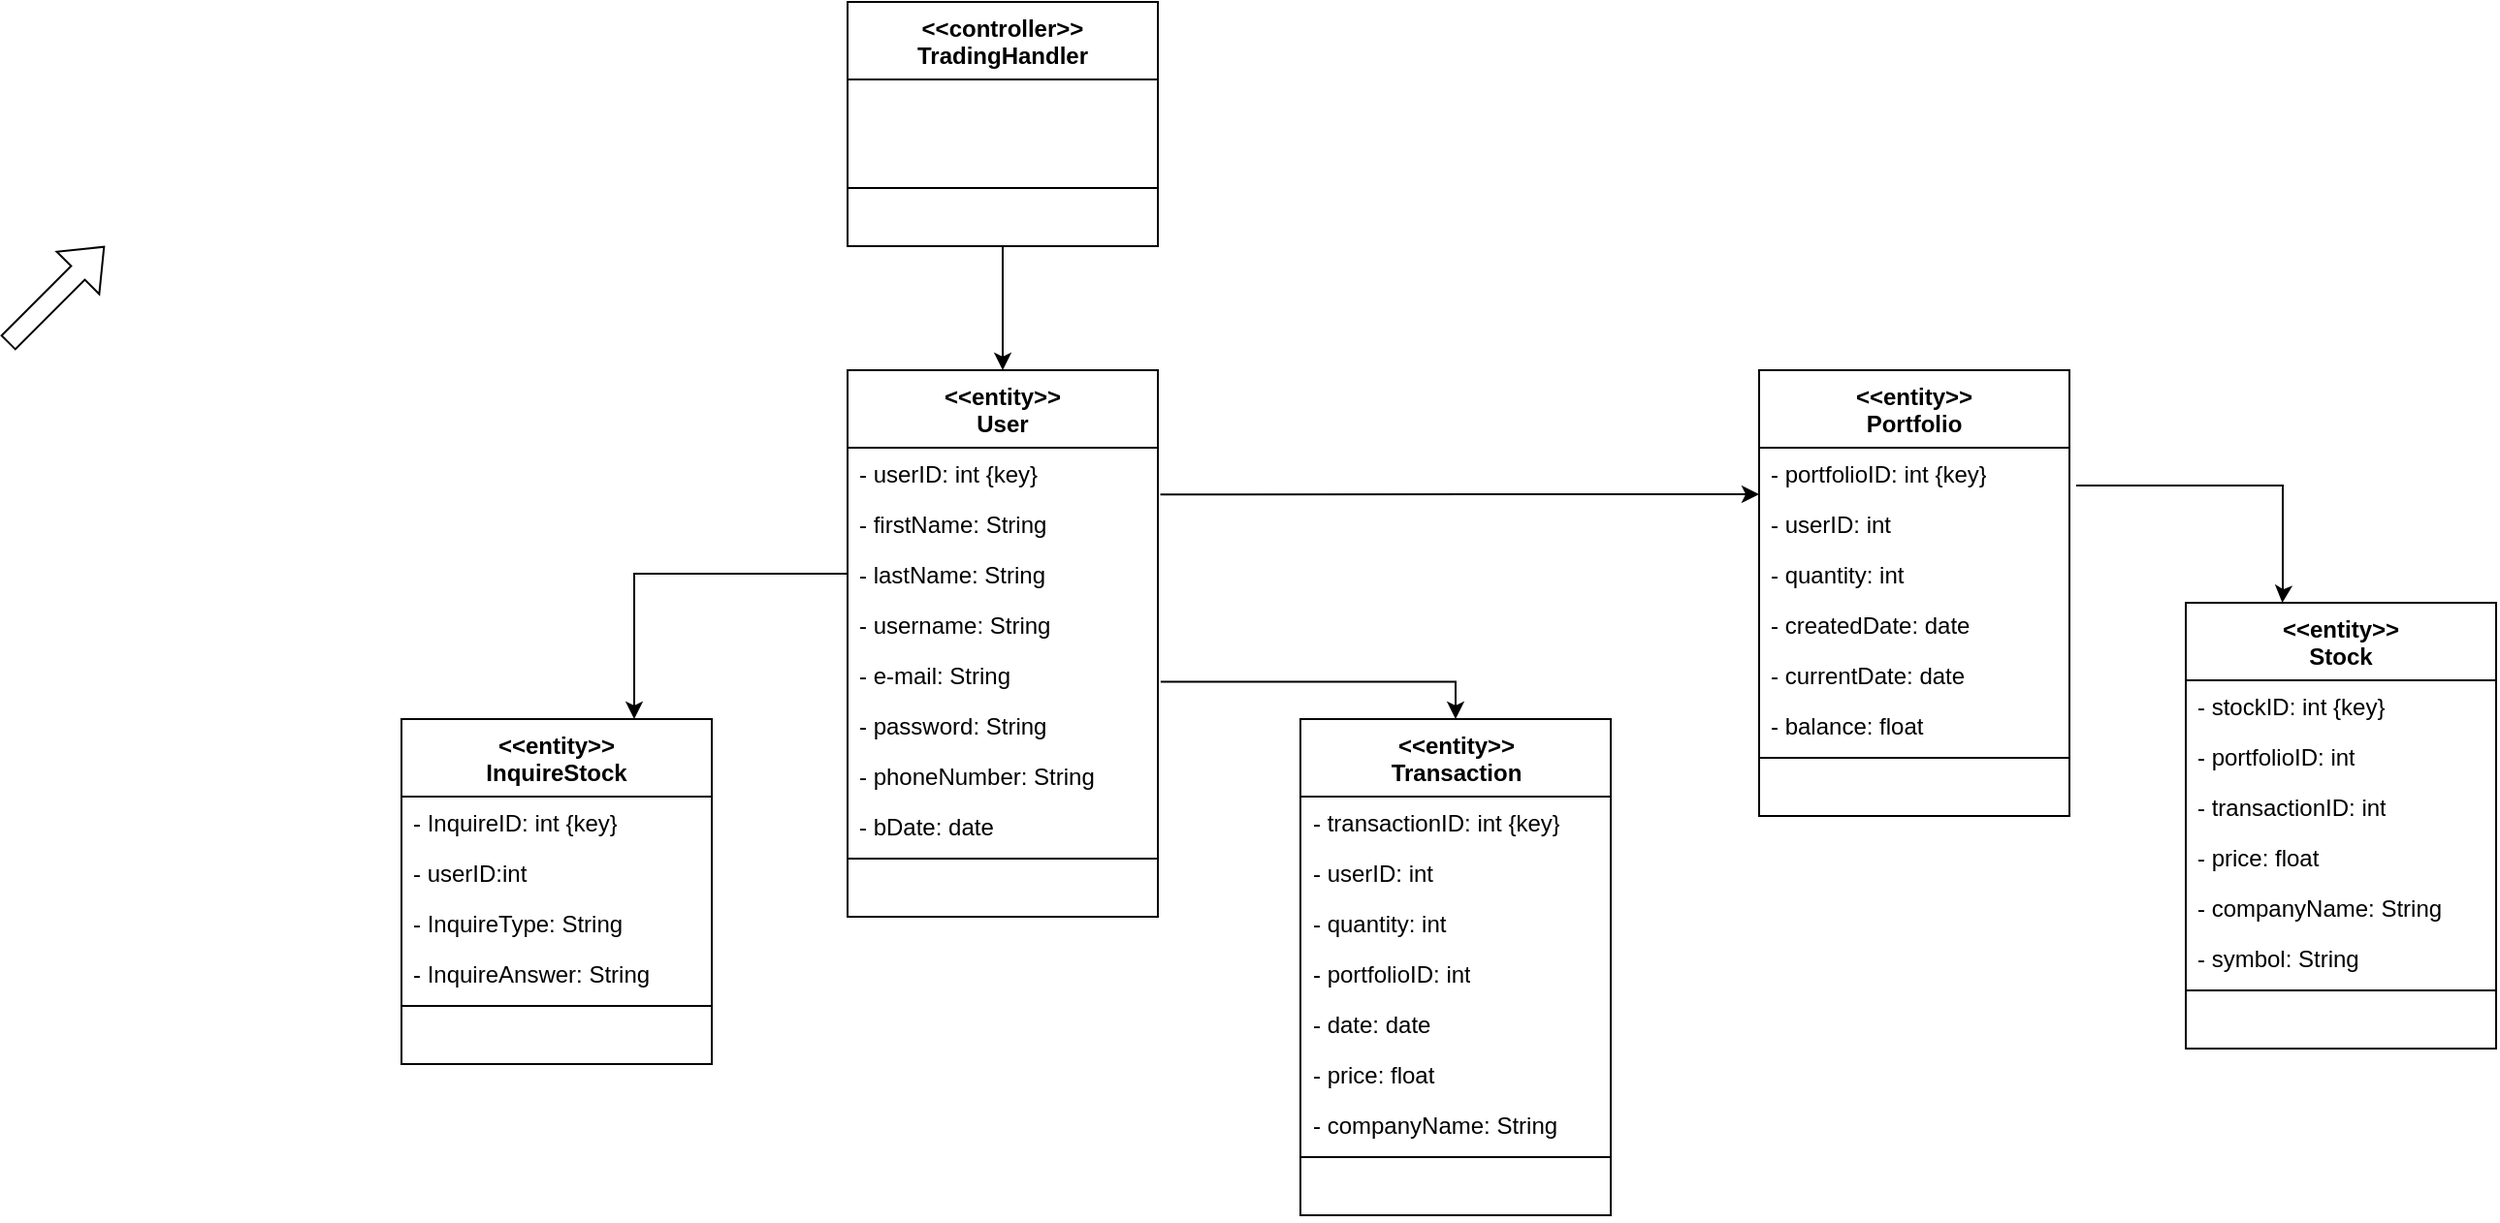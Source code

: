 <mxfile version="24.2.8" type="device">
  <diagram id="C5RBs43oDa-KdzZeNtuy" name="Page-1">
    <mxGraphModel dx="2417" dy="2134" grid="1" gridSize="10" guides="1" tooltips="1" connect="1" arrows="1" fold="1" page="1" pageScale="1" pageWidth="827" pageHeight="1169" math="0" shadow="0">
      <root>
        <mxCell id="WIyWlLk6GJQsqaUBKTNV-0" />
        <mxCell id="WIyWlLk6GJQsqaUBKTNV-1" parent="WIyWlLk6GJQsqaUBKTNV-0" />
        <mxCell id="InbIbc5irDgvsertjLfC-2" value="&lt;div&gt;&amp;lt;&amp;lt;entity&amp;gt;&amp;gt;&lt;/div&gt;&lt;div&gt;User&lt;br&gt;&lt;/div&gt;" style="swimlane;fontStyle=1;align=center;verticalAlign=top;childLayout=stackLayout;horizontal=1;startSize=40;horizontalStack=0;resizeParent=1;resizeParentMax=0;resizeLast=0;collapsible=1;marginBottom=0;whiteSpace=wrap;html=1;" parent="WIyWlLk6GJQsqaUBKTNV-1" vertex="1">
          <mxGeometry x="20" y="140" width="160" height="282" as="geometry" />
        </mxCell>
        <mxCell id="InbIbc5irDgvsertjLfC-3" value="- userID: int {key}" style="text;strokeColor=none;fillColor=none;align=left;verticalAlign=top;spacingLeft=4;spacingRight=4;overflow=hidden;rotatable=0;points=[[0,0.5],[1,0.5]];portConstraint=eastwest;whiteSpace=wrap;html=1;" parent="InbIbc5irDgvsertjLfC-2" vertex="1">
          <mxGeometry y="40" width="160" height="26" as="geometry" />
        </mxCell>
        <mxCell id="InbIbc5irDgvsertjLfC-19" value="- firstName: String" style="text;strokeColor=none;fillColor=none;align=left;verticalAlign=top;spacingLeft=4;spacingRight=4;overflow=hidden;rotatable=0;points=[[0,0.5],[1,0.5]];portConstraint=eastwest;whiteSpace=wrap;html=1;" parent="InbIbc5irDgvsertjLfC-2" vertex="1">
          <mxGeometry y="66" width="160" height="26" as="geometry" />
        </mxCell>
        <mxCell id="InbIbc5irDgvsertjLfC-21" value="- lastName: String" style="text;strokeColor=none;fillColor=none;align=left;verticalAlign=top;spacingLeft=4;spacingRight=4;overflow=hidden;rotatable=0;points=[[0,0.5],[1,0.5]];portConstraint=eastwest;whiteSpace=wrap;html=1;" parent="InbIbc5irDgvsertjLfC-2" vertex="1">
          <mxGeometry y="92" width="160" height="26" as="geometry" />
        </mxCell>
        <mxCell id="InbIbc5irDgvsertjLfC-22" value="- username: String" style="text;strokeColor=none;fillColor=none;align=left;verticalAlign=top;spacingLeft=4;spacingRight=4;overflow=hidden;rotatable=0;points=[[0,0.5],[1,0.5]];portConstraint=eastwest;whiteSpace=wrap;html=1;" parent="InbIbc5irDgvsertjLfC-2" vertex="1">
          <mxGeometry y="118" width="160" height="26" as="geometry" />
        </mxCell>
        <mxCell id="InbIbc5irDgvsertjLfC-23" value="- e-mail: String" style="text;strokeColor=none;fillColor=none;align=left;verticalAlign=top;spacingLeft=4;spacingRight=4;overflow=hidden;rotatable=0;points=[[0,0.5],[1,0.5]];portConstraint=eastwest;whiteSpace=wrap;html=1;" parent="InbIbc5irDgvsertjLfC-2" vertex="1">
          <mxGeometry y="144" width="160" height="26" as="geometry" />
        </mxCell>
        <mxCell id="InbIbc5irDgvsertjLfC-24" value="- password: String" style="text;strokeColor=none;fillColor=none;align=left;verticalAlign=top;spacingLeft=4;spacingRight=4;overflow=hidden;rotatable=0;points=[[0,0.5],[1,0.5]];portConstraint=eastwest;whiteSpace=wrap;html=1;" parent="InbIbc5irDgvsertjLfC-2" vertex="1">
          <mxGeometry y="170" width="160" height="26" as="geometry" />
        </mxCell>
        <mxCell id="InbIbc5irDgvsertjLfC-25" value="- phoneNumber: String" style="text;strokeColor=none;fillColor=none;align=left;verticalAlign=top;spacingLeft=4;spacingRight=4;overflow=hidden;rotatable=0;points=[[0,0.5],[1,0.5]];portConstraint=eastwest;whiteSpace=wrap;html=1;" parent="InbIbc5irDgvsertjLfC-2" vertex="1">
          <mxGeometry y="196" width="160" height="26" as="geometry" />
        </mxCell>
        <mxCell id="InbIbc5irDgvsertjLfC-26" value="- bDate: date" style="text;strokeColor=none;fillColor=none;align=left;verticalAlign=top;spacingLeft=4;spacingRight=4;overflow=hidden;rotatable=0;points=[[0,0.5],[1,0.5]];portConstraint=eastwest;whiteSpace=wrap;html=1;" parent="InbIbc5irDgvsertjLfC-2" vertex="1">
          <mxGeometry y="222" width="160" height="26" as="geometry" />
        </mxCell>
        <mxCell id="InbIbc5irDgvsertjLfC-4" value="" style="line;strokeWidth=1;fillColor=none;align=left;verticalAlign=middle;spacingTop=-1;spacingLeft=3;spacingRight=3;rotatable=0;labelPosition=right;points=[];portConstraint=eastwest;strokeColor=inherit;" parent="InbIbc5irDgvsertjLfC-2" vertex="1">
          <mxGeometry y="248" width="160" height="8" as="geometry" />
        </mxCell>
        <mxCell id="InbIbc5irDgvsertjLfC-5" value="&lt;div&gt;&amp;nbsp;&amp;nbsp;&amp;nbsp;&amp;nbsp;&amp;nbsp;&amp;nbsp;&amp;nbsp;&amp;nbsp;&amp;nbsp;&amp;nbsp;&amp;nbsp;&amp;nbsp;&amp;nbsp;&amp;nbsp;&amp;nbsp;&amp;nbsp;&amp;nbsp;&amp;nbsp;&amp;nbsp;&amp;nbsp;&amp;nbsp;&amp;nbsp;&amp;nbsp;&amp;nbsp;&amp;nbsp;&amp;nbsp;&amp;nbsp;&amp;nbsp;&amp;nbsp;&amp;nbsp;&amp;nbsp;&amp;nbsp;&amp;nbsp;&amp;nbsp;&amp;nbsp;&amp;nbsp;&amp;nbsp;&amp;nbsp;&amp;nbsp;&amp;nbsp;&amp;nbsp;&amp;nbsp;&amp;nbsp;&amp;nbsp;&amp;nbsp; &lt;br&gt;&lt;/div&gt;" style="text;strokeColor=none;fillColor=none;align=left;verticalAlign=top;spacingLeft=4;spacingRight=4;overflow=hidden;rotatable=0;points=[[0,0.5],[1,0.5]];portConstraint=eastwest;whiteSpace=wrap;html=1;" parent="InbIbc5irDgvsertjLfC-2" vertex="1">
          <mxGeometry y="256" width="160" height="26" as="geometry" />
        </mxCell>
        <mxCell id="InbIbc5irDgvsertjLfC-27" value="&lt;div&gt;&amp;lt;&amp;lt;entity&amp;gt;&amp;gt;&lt;/div&gt;&lt;div&gt;Portfolio&lt;br&gt;&lt;/div&gt;" style="swimlane;fontStyle=1;align=center;verticalAlign=top;childLayout=stackLayout;horizontal=1;startSize=40;horizontalStack=0;resizeParent=1;resizeParentMax=0;resizeLast=0;collapsible=1;marginBottom=0;whiteSpace=wrap;html=1;" parent="WIyWlLk6GJQsqaUBKTNV-1" vertex="1">
          <mxGeometry x="490" y="140" width="160" height="230" as="geometry" />
        </mxCell>
        <mxCell id="InbIbc5irDgvsertjLfC-28" value="- portfolioID: int {key}" style="text;strokeColor=none;fillColor=none;align=left;verticalAlign=top;spacingLeft=4;spacingRight=4;overflow=hidden;rotatable=0;points=[[0,0.5],[1,0.5]];portConstraint=eastwest;whiteSpace=wrap;html=1;" parent="InbIbc5irDgvsertjLfC-27" vertex="1">
          <mxGeometry y="40" width="160" height="26" as="geometry" />
        </mxCell>
        <mxCell id="InbIbc5irDgvsertjLfC-29" value="- userID: int" style="text;strokeColor=none;fillColor=none;align=left;verticalAlign=top;spacingLeft=4;spacingRight=4;overflow=hidden;rotatable=0;points=[[0,0.5],[1,0.5]];portConstraint=eastwest;whiteSpace=wrap;html=1;" parent="InbIbc5irDgvsertjLfC-27" vertex="1">
          <mxGeometry y="66" width="160" height="26" as="geometry" />
        </mxCell>
        <mxCell id="InbIbc5irDgvsertjLfC-30" value="- quantity: int" style="text;strokeColor=none;fillColor=none;align=left;verticalAlign=top;spacingLeft=4;spacingRight=4;overflow=hidden;rotatable=0;points=[[0,0.5],[1,0.5]];portConstraint=eastwest;whiteSpace=wrap;html=1;" parent="InbIbc5irDgvsertjLfC-27" vertex="1">
          <mxGeometry y="92" width="160" height="26" as="geometry" />
        </mxCell>
        <mxCell id="InbIbc5irDgvsertjLfC-31" value="- createdDate: date" style="text;strokeColor=none;fillColor=none;align=left;verticalAlign=top;spacingLeft=4;spacingRight=4;overflow=hidden;rotatable=0;points=[[0,0.5],[1,0.5]];portConstraint=eastwest;whiteSpace=wrap;html=1;" parent="InbIbc5irDgvsertjLfC-27" vertex="1">
          <mxGeometry y="118" width="160" height="26" as="geometry" />
        </mxCell>
        <mxCell id="InbIbc5irDgvsertjLfC-32" value="- currentDate: date" style="text;strokeColor=none;fillColor=none;align=left;verticalAlign=top;spacingLeft=4;spacingRight=4;overflow=hidden;rotatable=0;points=[[0,0.5],[1,0.5]];portConstraint=eastwest;whiteSpace=wrap;html=1;" parent="InbIbc5irDgvsertjLfC-27" vertex="1">
          <mxGeometry y="144" width="160" height="26" as="geometry" />
        </mxCell>
        <mxCell id="InbIbc5irDgvsertjLfC-33" value="- balance: float" style="text;strokeColor=none;fillColor=none;align=left;verticalAlign=top;spacingLeft=4;spacingRight=4;overflow=hidden;rotatable=0;points=[[0,0.5],[1,0.5]];portConstraint=eastwest;whiteSpace=wrap;html=1;" parent="InbIbc5irDgvsertjLfC-27" vertex="1">
          <mxGeometry y="170" width="160" height="26" as="geometry" />
        </mxCell>
        <mxCell id="InbIbc5irDgvsertjLfC-36" value="" style="line;strokeWidth=1;fillColor=none;align=left;verticalAlign=middle;spacingTop=-1;spacingLeft=3;spacingRight=3;rotatable=0;labelPosition=right;points=[];portConstraint=eastwest;strokeColor=inherit;" parent="InbIbc5irDgvsertjLfC-27" vertex="1">
          <mxGeometry y="196" width="160" height="8" as="geometry" />
        </mxCell>
        <mxCell id="InbIbc5irDgvsertjLfC-37" value="&lt;div&gt;&amp;nbsp;&amp;nbsp;&amp;nbsp;&amp;nbsp;&amp;nbsp;&amp;nbsp;&amp;nbsp;&amp;nbsp;&amp;nbsp;&amp;nbsp;&amp;nbsp;&amp;nbsp;&amp;nbsp;&amp;nbsp;&amp;nbsp;&amp;nbsp;&amp;nbsp;&amp;nbsp;&amp;nbsp;&amp;nbsp;&amp;nbsp;&amp;nbsp;&amp;nbsp;&amp;nbsp;&amp;nbsp;&amp;nbsp;&amp;nbsp;&amp;nbsp;&amp;nbsp;&amp;nbsp;&amp;nbsp;&amp;nbsp;&amp;nbsp;&amp;nbsp;&amp;nbsp;&amp;nbsp;&amp;nbsp;&amp;nbsp;&amp;nbsp;&amp;nbsp;&amp;nbsp;&amp;nbsp;&amp;nbsp;&amp;nbsp;&amp;nbsp; &lt;br&gt;&lt;/div&gt;" style="text;strokeColor=none;fillColor=none;align=left;verticalAlign=top;spacingLeft=4;spacingRight=4;overflow=hidden;rotatable=0;points=[[0,0.5],[1,0.5]];portConstraint=eastwest;whiteSpace=wrap;html=1;" parent="InbIbc5irDgvsertjLfC-27" vertex="1">
          <mxGeometry y="204" width="160" height="26" as="geometry" />
        </mxCell>
        <mxCell id="InbIbc5irDgvsertjLfC-48" style="edgeStyle=orthogonalEdgeStyle;rounded=0;orthogonalLoop=1;jettySize=auto;html=1;exitX=0.5;exitY=1;exitDx=0;exitDy=0;entryX=0.5;entryY=0;entryDx=0;entryDy=0;" parent="WIyWlLk6GJQsqaUBKTNV-1" source="InbIbc5irDgvsertjLfC-38" target="InbIbc5irDgvsertjLfC-2" edge="1">
          <mxGeometry relative="1" as="geometry" />
        </mxCell>
        <mxCell id="InbIbc5irDgvsertjLfC-38" value="&lt;div&gt;&amp;lt;&amp;lt;controller&amp;gt;&amp;gt;&lt;/div&gt;&lt;div&gt;TradingHandler&lt;br&gt;&lt;/div&gt;" style="swimlane;fontStyle=1;align=center;verticalAlign=top;childLayout=stackLayout;horizontal=1;startSize=40;horizontalStack=0;resizeParent=1;resizeParentMax=0;resizeLast=0;collapsible=1;marginBottom=0;whiteSpace=wrap;html=1;" parent="WIyWlLk6GJQsqaUBKTNV-1" vertex="1">
          <mxGeometry x="20" y="-50" width="160" height="126" as="geometry" />
        </mxCell>
        <mxCell id="InbIbc5irDgvsertjLfC-39" value="&amp;nbsp;&amp;nbsp;&amp;nbsp;&amp;nbsp;&amp;nbsp;&amp;nbsp;&amp;nbsp;&amp;nbsp;&amp;nbsp;&amp;nbsp;&amp;nbsp;&amp;nbsp;&amp;nbsp;&amp;nbsp;&amp;nbsp;&amp;nbsp;&amp;nbsp;&amp;nbsp;&amp;nbsp;&amp;nbsp;&amp;nbsp;&amp;nbsp;&amp;nbsp;&amp;nbsp;&amp;nbsp;&amp;nbsp;&amp;nbsp;&amp;nbsp;&amp;nbsp;&amp;nbsp;&amp;nbsp;&amp;nbsp;&amp;nbsp;&amp;nbsp;&amp;nbsp;&amp;nbsp;&amp;nbsp;&amp;nbsp;&amp;nbsp;&amp;nbsp;&amp;nbsp;&amp;nbsp;&amp;nbsp;&amp;nbsp; " style="text;strokeColor=none;fillColor=none;align=left;verticalAlign=top;spacingLeft=4;spacingRight=4;overflow=hidden;rotatable=0;points=[[0,0.5],[1,0.5]];portConstraint=eastwest;whiteSpace=wrap;html=1;" parent="InbIbc5irDgvsertjLfC-38" vertex="1">
          <mxGeometry y="40" width="160" height="26" as="geometry" />
        </mxCell>
        <mxCell id="InbIbc5irDgvsertjLfC-40" value="&amp;nbsp;&amp;nbsp;&amp;nbsp;&amp;nbsp;&amp;nbsp;&amp;nbsp;&amp;nbsp;&amp;nbsp;&amp;nbsp;&amp;nbsp;&amp;nbsp;&amp;nbsp;&amp;nbsp;&amp;nbsp;&amp;nbsp;&amp;nbsp;&amp;nbsp;&amp;nbsp;&amp;nbsp;&amp;nbsp;&amp;nbsp;&amp;nbsp;&amp;nbsp;&amp;nbsp;&amp;nbsp;&amp;nbsp;&amp;nbsp;&amp;nbsp;&amp;nbsp;&amp;nbsp;&amp;nbsp;&amp;nbsp;&amp;nbsp;&amp;nbsp;&amp;nbsp;&amp;nbsp;&amp;nbsp;&amp;nbsp;&amp;nbsp;&amp;nbsp;&amp;nbsp;&amp;nbsp;&amp;nbsp;&amp;nbsp; " style="text;strokeColor=none;fillColor=none;align=left;verticalAlign=top;spacingLeft=4;spacingRight=4;overflow=hidden;rotatable=0;points=[[0,0.5],[1,0.5]];portConstraint=eastwest;whiteSpace=wrap;html=1;" parent="InbIbc5irDgvsertjLfC-38" vertex="1">
          <mxGeometry y="66" width="160" height="26" as="geometry" />
        </mxCell>
        <mxCell id="InbIbc5irDgvsertjLfC-45" value="" style="line;strokeWidth=1;fillColor=none;align=left;verticalAlign=middle;spacingTop=-1;spacingLeft=3;spacingRight=3;rotatable=0;labelPosition=right;points=[];portConstraint=eastwest;strokeColor=inherit;" parent="InbIbc5irDgvsertjLfC-38" vertex="1">
          <mxGeometry y="92" width="160" height="8" as="geometry" />
        </mxCell>
        <mxCell id="InbIbc5irDgvsertjLfC-46" value="&lt;div&gt;&amp;nbsp;&amp;nbsp;&amp;nbsp;&amp;nbsp;&amp;nbsp;&amp;nbsp;&amp;nbsp;&amp;nbsp;&amp;nbsp;&amp;nbsp;&amp;nbsp;&amp;nbsp;&amp;nbsp;&amp;nbsp;&amp;nbsp;&amp;nbsp;&amp;nbsp;&amp;nbsp;&amp;nbsp;&amp;nbsp;&amp;nbsp;&amp;nbsp;&amp;nbsp;&amp;nbsp;&amp;nbsp;&amp;nbsp;&amp;nbsp;&amp;nbsp;&amp;nbsp;&amp;nbsp;&amp;nbsp;&amp;nbsp;&amp;nbsp;&amp;nbsp;&amp;nbsp;&amp;nbsp;&amp;nbsp;&amp;nbsp;&amp;nbsp;&amp;nbsp;&amp;nbsp;&amp;nbsp;&amp;nbsp;&amp;nbsp;&amp;nbsp; &lt;br&gt;&lt;/div&gt;" style="text;strokeColor=none;fillColor=none;align=left;verticalAlign=top;spacingLeft=4;spacingRight=4;overflow=hidden;rotatable=0;points=[[0,0.5],[1,0.5]];portConstraint=eastwest;whiteSpace=wrap;html=1;" parent="InbIbc5irDgvsertjLfC-38" vertex="1">
          <mxGeometry y="100" width="160" height="26" as="geometry" />
        </mxCell>
        <mxCell id="InbIbc5irDgvsertjLfC-49" style="edgeStyle=orthogonalEdgeStyle;rounded=0;orthogonalLoop=1;jettySize=auto;html=1;exitX=1.008;exitY=-0.072;exitDx=0;exitDy=0;exitPerimeter=0;" parent="WIyWlLk6GJQsqaUBKTNV-1" source="InbIbc5irDgvsertjLfC-19" edge="1">
          <mxGeometry relative="1" as="geometry">
            <mxPoint x="490" y="204" as="targetPoint" />
            <Array as="points">
              <mxPoint x="490" y="204" />
            </Array>
          </mxGeometry>
        </mxCell>
        <mxCell id="InbIbc5irDgvsertjLfC-50" value="&lt;div&gt;&amp;lt;&amp;lt;entity&amp;gt;&amp;gt;&lt;/div&gt;&lt;div&gt;Stock&lt;br&gt;&lt;/div&gt;" style="swimlane;fontStyle=1;align=center;verticalAlign=top;childLayout=stackLayout;horizontal=1;startSize=40;horizontalStack=0;resizeParent=1;resizeParentMax=0;resizeLast=0;collapsible=1;marginBottom=0;whiteSpace=wrap;html=1;" parent="WIyWlLk6GJQsqaUBKTNV-1" vertex="1">
          <mxGeometry x="710" y="260" width="160" height="230" as="geometry" />
        </mxCell>
        <mxCell id="InbIbc5irDgvsertjLfC-51" value="- stockID: int {key}" style="text;strokeColor=none;fillColor=none;align=left;verticalAlign=top;spacingLeft=4;spacingRight=4;overflow=hidden;rotatable=0;points=[[0,0.5],[1,0.5]];portConstraint=eastwest;whiteSpace=wrap;html=1;" parent="InbIbc5irDgvsertjLfC-50" vertex="1">
          <mxGeometry y="40" width="160" height="26" as="geometry" />
        </mxCell>
        <mxCell id="InbIbc5irDgvsertjLfC-52" value="- portfolioID: int" style="text;strokeColor=none;fillColor=none;align=left;verticalAlign=top;spacingLeft=4;spacingRight=4;overflow=hidden;rotatable=0;points=[[0,0.5],[1,0.5]];portConstraint=eastwest;whiteSpace=wrap;html=1;" parent="InbIbc5irDgvsertjLfC-50" vertex="1">
          <mxGeometry y="66" width="160" height="26" as="geometry" />
        </mxCell>
        <mxCell id="faTel6HrcUcP-Z2cJTkW-0" value="- transactionID: int" style="text;strokeColor=none;fillColor=none;align=left;verticalAlign=top;spacingLeft=4;spacingRight=4;overflow=hidden;rotatable=0;points=[[0,0.5],[1,0.5]];portConstraint=eastwest;whiteSpace=wrap;html=1;" parent="InbIbc5irDgvsertjLfC-50" vertex="1">
          <mxGeometry y="92" width="160" height="26" as="geometry" />
        </mxCell>
        <mxCell id="InbIbc5irDgvsertjLfC-53" value="- price: float" style="text;strokeColor=none;fillColor=none;align=left;verticalAlign=top;spacingLeft=4;spacingRight=4;overflow=hidden;rotatable=0;points=[[0,0.5],[1,0.5]];portConstraint=eastwest;whiteSpace=wrap;html=1;" parent="InbIbc5irDgvsertjLfC-50" vertex="1">
          <mxGeometry y="118" width="160" height="26" as="geometry" />
        </mxCell>
        <mxCell id="InbIbc5irDgvsertjLfC-54" value="- companyName: String" style="text;strokeColor=none;fillColor=none;align=left;verticalAlign=top;spacingLeft=4;spacingRight=4;overflow=hidden;rotatable=0;points=[[0,0.5],[1,0.5]];portConstraint=eastwest;whiteSpace=wrap;html=1;" parent="InbIbc5irDgvsertjLfC-50" vertex="1">
          <mxGeometry y="144" width="160" height="26" as="geometry" />
        </mxCell>
        <mxCell id="InbIbc5irDgvsertjLfC-55" value="- symbol: String" style="text;strokeColor=none;fillColor=none;align=left;verticalAlign=top;spacingLeft=4;spacingRight=4;overflow=hidden;rotatable=0;points=[[0,0.5],[1,0.5]];portConstraint=eastwest;whiteSpace=wrap;html=1;" parent="InbIbc5irDgvsertjLfC-50" vertex="1">
          <mxGeometry y="170" width="160" height="26" as="geometry" />
        </mxCell>
        <mxCell id="InbIbc5irDgvsertjLfC-57" value="" style="line;strokeWidth=1;fillColor=none;align=left;verticalAlign=middle;spacingTop=-1;spacingLeft=3;spacingRight=3;rotatable=0;labelPosition=right;points=[];portConstraint=eastwest;strokeColor=inherit;" parent="InbIbc5irDgvsertjLfC-50" vertex="1">
          <mxGeometry y="196" width="160" height="8" as="geometry" />
        </mxCell>
        <mxCell id="InbIbc5irDgvsertjLfC-58" value="&lt;div&gt;&amp;nbsp;&amp;nbsp;&amp;nbsp;&amp;nbsp;&amp;nbsp;&amp;nbsp;&amp;nbsp;&amp;nbsp;&amp;nbsp;&amp;nbsp;&amp;nbsp;&amp;nbsp;&amp;nbsp;&amp;nbsp;&amp;nbsp;&amp;nbsp;&amp;nbsp;&amp;nbsp;&amp;nbsp;&amp;nbsp;&amp;nbsp;&amp;nbsp;&amp;nbsp;&amp;nbsp;&amp;nbsp;&amp;nbsp;&amp;nbsp;&amp;nbsp;&amp;nbsp;&amp;nbsp;&amp;nbsp;&amp;nbsp;&amp;nbsp;&amp;nbsp;&amp;nbsp;&amp;nbsp;&amp;nbsp;&amp;nbsp;&amp;nbsp;&amp;nbsp;&amp;nbsp;&amp;nbsp;&amp;nbsp;&amp;nbsp;&amp;nbsp; &lt;br&gt;&lt;/div&gt;" style="text;strokeColor=none;fillColor=none;align=left;verticalAlign=top;spacingLeft=4;spacingRight=4;overflow=hidden;rotatable=0;points=[[0,0.5],[1,0.5]];portConstraint=eastwest;whiteSpace=wrap;html=1;" parent="InbIbc5irDgvsertjLfC-50" vertex="1">
          <mxGeometry y="204" width="160" height="26" as="geometry" />
        </mxCell>
        <mxCell id="InbIbc5irDgvsertjLfC-60" value="&lt;div&gt;&amp;lt;&amp;lt;entity&amp;gt;&amp;gt;&lt;/div&gt;&lt;div&gt;Transaction&lt;br&gt;&lt;/div&gt;" style="swimlane;fontStyle=1;align=center;verticalAlign=top;childLayout=stackLayout;horizontal=1;startSize=40;horizontalStack=0;resizeParent=1;resizeParentMax=0;resizeLast=0;collapsible=1;marginBottom=0;whiteSpace=wrap;html=1;" parent="WIyWlLk6GJQsqaUBKTNV-1" vertex="1">
          <mxGeometry x="253.5" y="320" width="160" height="256" as="geometry" />
        </mxCell>
        <mxCell id="InbIbc5irDgvsertjLfC-61" value="- transactionID: int {key}" style="text;strokeColor=none;fillColor=none;align=left;verticalAlign=top;spacingLeft=4;spacingRight=4;overflow=hidden;rotatable=0;points=[[0,0.5],[1,0.5]];portConstraint=eastwest;whiteSpace=wrap;html=1;" parent="InbIbc5irDgvsertjLfC-60" vertex="1">
          <mxGeometry y="40" width="160" height="26" as="geometry" />
        </mxCell>
        <mxCell id="InbIbc5irDgvsertjLfC-62" value="- userID: int" style="text;strokeColor=none;fillColor=none;align=left;verticalAlign=top;spacingLeft=4;spacingRight=4;overflow=hidden;rotatable=0;points=[[0,0.5],[1,0.5]];portConstraint=eastwest;whiteSpace=wrap;html=1;" parent="InbIbc5irDgvsertjLfC-60" vertex="1">
          <mxGeometry y="66" width="160" height="26" as="geometry" />
        </mxCell>
        <mxCell id="InbIbc5irDgvsertjLfC-74" value="- quantity: int" style="text;strokeColor=none;fillColor=none;align=left;verticalAlign=top;spacingLeft=4;spacingRight=4;overflow=hidden;rotatable=0;points=[[0,0.5],[1,0.5]];portConstraint=eastwest;whiteSpace=wrap;html=1;" parent="InbIbc5irDgvsertjLfC-60" vertex="1">
          <mxGeometry y="92" width="160" height="26" as="geometry" />
        </mxCell>
        <mxCell id="InbIbc5irDgvsertjLfC-63" value="- portfolioID: int" style="text;strokeColor=none;fillColor=none;align=left;verticalAlign=top;spacingLeft=4;spacingRight=4;overflow=hidden;rotatable=0;points=[[0,0.5],[1,0.5]];portConstraint=eastwest;whiteSpace=wrap;html=1;" parent="InbIbc5irDgvsertjLfC-60" vertex="1">
          <mxGeometry y="118" width="160" height="26" as="geometry" />
        </mxCell>
        <mxCell id="InbIbc5irDgvsertjLfC-72" value="- date: date" style="text;strokeColor=none;fillColor=none;align=left;verticalAlign=top;spacingLeft=4;spacingRight=4;overflow=hidden;rotatable=0;points=[[0,0.5],[1,0.5]];portConstraint=eastwest;whiteSpace=wrap;html=1;" parent="InbIbc5irDgvsertjLfC-60" vertex="1">
          <mxGeometry y="144" width="160" height="26" as="geometry" />
        </mxCell>
        <mxCell id="InbIbc5irDgvsertjLfC-73" value="- price: float" style="text;strokeColor=none;fillColor=none;align=left;verticalAlign=top;spacingLeft=4;spacingRight=4;overflow=hidden;rotatable=0;points=[[0,0.5],[1,0.5]];portConstraint=eastwest;whiteSpace=wrap;html=1;" parent="InbIbc5irDgvsertjLfC-60" vertex="1">
          <mxGeometry y="170" width="160" height="26" as="geometry" />
        </mxCell>
        <mxCell id="InbIbc5irDgvsertjLfC-66" value="- companyName: String" style="text;strokeColor=none;fillColor=none;align=left;verticalAlign=top;spacingLeft=4;spacingRight=4;overflow=hidden;rotatable=0;points=[[0,0.5],[1,0.5]];portConstraint=eastwest;whiteSpace=wrap;html=1;" parent="InbIbc5irDgvsertjLfC-60" vertex="1">
          <mxGeometry y="196" width="160" height="26" as="geometry" />
        </mxCell>
        <mxCell id="InbIbc5irDgvsertjLfC-67" value="" style="line;strokeWidth=1;fillColor=none;align=left;verticalAlign=middle;spacingTop=-1;spacingLeft=3;spacingRight=3;rotatable=0;labelPosition=right;points=[];portConstraint=eastwest;strokeColor=inherit;" parent="InbIbc5irDgvsertjLfC-60" vertex="1">
          <mxGeometry y="222" width="160" height="8" as="geometry" />
        </mxCell>
        <mxCell id="InbIbc5irDgvsertjLfC-68" value="&lt;div&gt;&amp;nbsp;&amp;nbsp;&amp;nbsp;&amp;nbsp;&amp;nbsp;&amp;nbsp;&amp;nbsp;&amp;nbsp;&amp;nbsp;&amp;nbsp;&amp;nbsp;&amp;nbsp;&amp;nbsp;&amp;nbsp;&amp;nbsp;&amp;nbsp;&amp;nbsp;&amp;nbsp;&amp;nbsp;&amp;nbsp;&amp;nbsp;&amp;nbsp;&amp;nbsp;&amp;nbsp;&amp;nbsp;&amp;nbsp;&amp;nbsp;&amp;nbsp;&amp;nbsp;&amp;nbsp;&amp;nbsp;&amp;nbsp;&amp;nbsp;&amp;nbsp;&amp;nbsp;&amp;nbsp;&amp;nbsp;&amp;nbsp;&amp;nbsp;&amp;nbsp;&amp;nbsp;&amp;nbsp;&amp;nbsp;&amp;nbsp;&amp;nbsp; &lt;br&gt;&lt;/div&gt;" style="text;strokeColor=none;fillColor=none;align=left;verticalAlign=top;spacingLeft=4;spacingRight=4;overflow=hidden;rotatable=0;points=[[0,0.5],[1,0.5]];portConstraint=eastwest;whiteSpace=wrap;html=1;" parent="InbIbc5irDgvsertjLfC-60" vertex="1">
          <mxGeometry y="230" width="160" height="26" as="geometry" />
        </mxCell>
        <mxCell id="InbIbc5irDgvsertjLfC-75" value="" style="endArrow=classic;html=1;rounded=0;entryX=0.5;entryY=0;entryDx=0;entryDy=0;exitX=1.009;exitY=0.644;exitDx=0;exitDy=0;exitPerimeter=0;edgeStyle=orthogonalEdgeStyle;" parent="WIyWlLk6GJQsqaUBKTNV-1" source="InbIbc5irDgvsertjLfC-23" target="InbIbc5irDgvsertjLfC-60" edge="1">
          <mxGeometry width="50" height="50" relative="1" as="geometry">
            <mxPoint x="90" y="450" as="sourcePoint" />
            <mxPoint x="140" y="400" as="targetPoint" />
          </mxGeometry>
        </mxCell>
        <mxCell id="InbIbc5irDgvsertjLfC-79" value="" style="endArrow=classic;html=1;rounded=0;exitX=1.022;exitY=0.749;exitDx=0;exitDy=0;exitPerimeter=0;edgeStyle=orthogonalEdgeStyle;entryX=0.311;entryY=0;entryDx=0;entryDy=0;entryPerimeter=0;" parent="WIyWlLk6GJQsqaUBKTNV-1" source="InbIbc5irDgvsertjLfC-28" target="InbIbc5irDgvsertjLfC-50" edge="1">
          <mxGeometry width="50" height="50" relative="1" as="geometry">
            <mxPoint x="700" y="220" as="sourcePoint" />
            <mxPoint x="760" y="200" as="targetPoint" />
            <Array as="points">
              <mxPoint x="760" y="199" />
              <mxPoint x="760" y="257" />
              <mxPoint x="760" y="257" />
            </Array>
          </mxGeometry>
        </mxCell>
        <mxCell id="InbIbc5irDgvsertjLfC-80" value="" style="shape=flexArrow;endArrow=classic;html=1;rounded=0;" parent="WIyWlLk6GJQsqaUBKTNV-1" edge="1">
          <mxGeometry width="50" height="50" relative="1" as="geometry">
            <mxPoint x="-413" y="126" as="sourcePoint" />
            <mxPoint x="-363" y="76" as="targetPoint" />
          </mxGeometry>
        </mxCell>
        <mxCell id="DOT3zoR0ABG8qgy_lBW_-0" value="&lt;div&gt;&amp;lt;&amp;lt;entity&amp;gt;&amp;gt;&lt;/div&gt;&lt;div&gt;InquireStock&lt;br&gt;&lt;/div&gt;" style="swimlane;fontStyle=1;align=center;verticalAlign=top;childLayout=stackLayout;horizontal=1;startSize=40;horizontalStack=0;resizeParent=1;resizeParentMax=0;resizeLast=0;collapsible=1;marginBottom=0;whiteSpace=wrap;html=1;" vertex="1" parent="WIyWlLk6GJQsqaUBKTNV-1">
          <mxGeometry x="-210" y="320" width="160" height="178" as="geometry" />
        </mxCell>
        <mxCell id="DOT3zoR0ABG8qgy_lBW_-1" value="- InquireID: int {key}" style="text;strokeColor=none;fillColor=none;align=left;verticalAlign=top;spacingLeft=4;spacingRight=4;overflow=hidden;rotatable=0;points=[[0,0.5],[1,0.5]];portConstraint=eastwest;whiteSpace=wrap;html=1;" vertex="1" parent="DOT3zoR0ABG8qgy_lBW_-0">
          <mxGeometry y="40" width="160" height="26" as="geometry" />
        </mxCell>
        <mxCell id="DOT3zoR0ABG8qgy_lBW_-2" value="- userID:int" style="text;strokeColor=none;fillColor=none;align=left;verticalAlign=top;spacingLeft=4;spacingRight=4;overflow=hidden;rotatable=0;points=[[0,0.5],[1,0.5]];portConstraint=eastwest;whiteSpace=wrap;html=1;" vertex="1" parent="DOT3zoR0ABG8qgy_lBW_-0">
          <mxGeometry y="66" width="160" height="26" as="geometry" />
        </mxCell>
        <mxCell id="DOT3zoR0ABG8qgy_lBW_-3" value="- InquireType: String" style="text;strokeColor=none;fillColor=none;align=left;verticalAlign=top;spacingLeft=4;spacingRight=4;overflow=hidden;rotatable=0;points=[[0,0.5],[1,0.5]];portConstraint=eastwest;whiteSpace=wrap;html=1;" vertex="1" parent="DOT3zoR0ABG8qgy_lBW_-0">
          <mxGeometry y="92" width="160" height="26" as="geometry" />
        </mxCell>
        <mxCell id="DOT3zoR0ABG8qgy_lBW_-4" value="- InquireAnswer: String" style="text;strokeColor=none;fillColor=none;align=left;verticalAlign=top;spacingLeft=4;spacingRight=4;overflow=hidden;rotatable=0;points=[[0,0.5],[1,0.5]];portConstraint=eastwest;whiteSpace=wrap;html=1;" vertex="1" parent="DOT3zoR0ABG8qgy_lBW_-0">
          <mxGeometry y="118" width="160" height="26" as="geometry" />
        </mxCell>
        <mxCell id="DOT3zoR0ABG8qgy_lBW_-9" value="" style="line;strokeWidth=1;fillColor=none;align=left;verticalAlign=middle;spacingTop=-1;spacingLeft=3;spacingRight=3;rotatable=0;labelPosition=right;points=[];portConstraint=eastwest;strokeColor=inherit;" vertex="1" parent="DOT3zoR0ABG8qgy_lBW_-0">
          <mxGeometry y="144" width="160" height="8" as="geometry" />
        </mxCell>
        <mxCell id="DOT3zoR0ABG8qgy_lBW_-10" value="&lt;div&gt;&amp;nbsp;&amp;nbsp;&amp;nbsp;&amp;nbsp;&amp;nbsp;&amp;nbsp;&amp;nbsp;&amp;nbsp;&amp;nbsp;&amp;nbsp;&amp;nbsp;&amp;nbsp;&amp;nbsp;&amp;nbsp;&amp;nbsp;&amp;nbsp;&amp;nbsp;&amp;nbsp;&amp;nbsp;&amp;nbsp;&amp;nbsp;&amp;nbsp;&amp;nbsp;&amp;nbsp;&amp;nbsp;&amp;nbsp;&amp;nbsp;&amp;nbsp;&amp;nbsp;&amp;nbsp;&amp;nbsp;&amp;nbsp;&amp;nbsp;&amp;nbsp;&amp;nbsp;&amp;nbsp;&amp;nbsp;&amp;nbsp;&amp;nbsp;&amp;nbsp;&amp;nbsp;&amp;nbsp;&amp;nbsp;&amp;nbsp;&amp;nbsp; &lt;br&gt;&lt;/div&gt;" style="text;strokeColor=none;fillColor=none;align=left;verticalAlign=top;spacingLeft=4;spacingRight=4;overflow=hidden;rotatable=0;points=[[0,0.5],[1,0.5]];portConstraint=eastwest;whiteSpace=wrap;html=1;" vertex="1" parent="DOT3zoR0ABG8qgy_lBW_-0">
          <mxGeometry y="152" width="160" height="26" as="geometry" />
        </mxCell>
        <mxCell id="DOT3zoR0ABG8qgy_lBW_-11" value="" style="endArrow=classic;html=1;rounded=0;entryX=0.75;entryY=0;entryDx=0;entryDy=0;exitX=0;exitY=0.5;exitDx=0;exitDy=0;edgeStyle=orthogonalEdgeStyle;" edge="1" parent="WIyWlLk6GJQsqaUBKTNV-1" source="InbIbc5irDgvsertjLfC-21" target="DOT3zoR0ABG8qgy_lBW_-0">
          <mxGeometry width="50" height="50" relative="1" as="geometry">
            <mxPoint x="102" y="409" as="sourcePoint" />
            <mxPoint x="-50" y="390" as="targetPoint" />
            <Array as="points">
              <mxPoint x="-90" y="245" />
            </Array>
          </mxGeometry>
        </mxCell>
      </root>
    </mxGraphModel>
  </diagram>
</mxfile>
